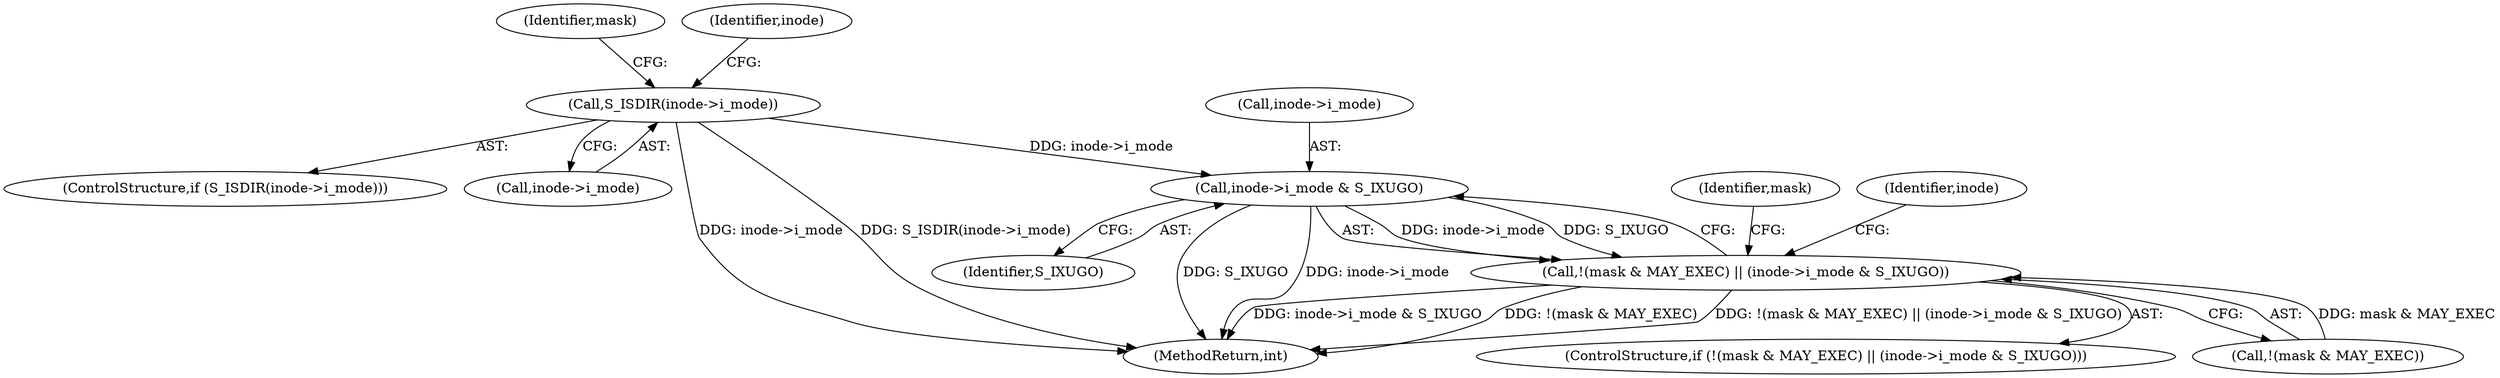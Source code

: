 digraph "0_linux_23adbe12ef7d3d4195e80800ab36b37bee28cd03_3@pointer" {
"1000153" [label="(Call,inode->i_mode & S_IXUGO)"];
"1000122" [label="(Call,S_ISDIR(inode->i_mode))"];
"1000148" [label="(Call,!(mask & MAY_EXEC) || (inode->i_mode & S_IXUGO))"];
"1000151" [label="(Identifier,mask)"];
"1000122" [label="(Call,S_ISDIR(inode->i_mode))"];
"1000147" [label="(ControlStructure,if (!(mask & MAY_EXEC) || (inode->i_mode & S_IXUGO)))"];
"1000154" [label="(Call,inode->i_mode)"];
"1000129" [label="(Identifier,inode)"];
"1000149" [label="(Call,!(mask & MAY_EXEC))"];
"1000121" [label="(ControlStructure,if (S_ISDIR(inode->i_mode)))"];
"1000123" [label="(Call,inode->i_mode)"];
"1000157" [label="(Identifier,S_IXUGO)"];
"1000148" [label="(Call,!(mask & MAY_EXEC) || (inode->i_mode & S_IXUGO))"];
"1000153" [label="(Call,inode->i_mode & S_IXUGO)"];
"1000165" [label="(Identifier,mask)"];
"1000184" [label="(MethodReturn,int)"];
"1000160" [label="(Identifier,inode)"];
"1000153" -> "1000148"  [label="AST: "];
"1000153" -> "1000157"  [label="CFG: "];
"1000154" -> "1000153"  [label="AST: "];
"1000157" -> "1000153"  [label="AST: "];
"1000148" -> "1000153"  [label="CFG: "];
"1000153" -> "1000184"  [label="DDG: S_IXUGO"];
"1000153" -> "1000184"  [label="DDG: inode->i_mode"];
"1000153" -> "1000148"  [label="DDG: inode->i_mode"];
"1000153" -> "1000148"  [label="DDG: S_IXUGO"];
"1000122" -> "1000153"  [label="DDG: inode->i_mode"];
"1000122" -> "1000121"  [label="AST: "];
"1000122" -> "1000123"  [label="CFG: "];
"1000123" -> "1000122"  [label="AST: "];
"1000129" -> "1000122"  [label="CFG: "];
"1000151" -> "1000122"  [label="CFG: "];
"1000122" -> "1000184"  [label="DDG: inode->i_mode"];
"1000122" -> "1000184"  [label="DDG: S_ISDIR(inode->i_mode)"];
"1000148" -> "1000147"  [label="AST: "];
"1000148" -> "1000149"  [label="CFG: "];
"1000149" -> "1000148"  [label="AST: "];
"1000160" -> "1000148"  [label="CFG: "];
"1000165" -> "1000148"  [label="CFG: "];
"1000148" -> "1000184"  [label="DDG: inode->i_mode & S_IXUGO"];
"1000148" -> "1000184"  [label="DDG: !(mask & MAY_EXEC)"];
"1000148" -> "1000184"  [label="DDG: !(mask & MAY_EXEC) || (inode->i_mode & S_IXUGO)"];
"1000149" -> "1000148"  [label="DDG: mask & MAY_EXEC"];
}
